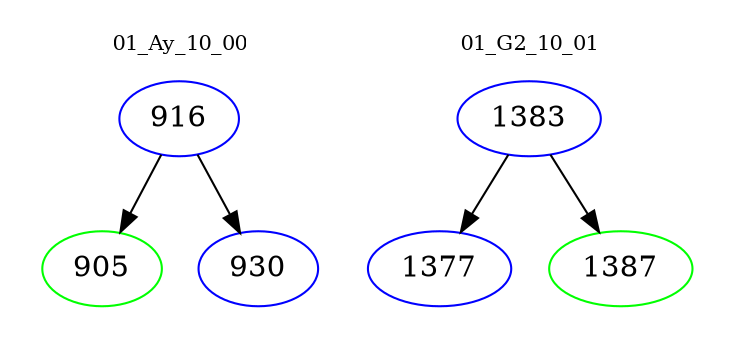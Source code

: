 digraph{
subgraph cluster_0 {
color = white
label = "01_Ay_10_00";
fontsize=10;
T0_916 [label="916", color="blue"]
T0_916 -> T0_905 [color="black"]
T0_905 [label="905", color="green"]
T0_916 -> T0_930 [color="black"]
T0_930 [label="930", color="blue"]
}
subgraph cluster_1 {
color = white
label = "01_G2_10_01";
fontsize=10;
T1_1383 [label="1383", color="blue"]
T1_1383 -> T1_1377 [color="black"]
T1_1377 [label="1377", color="blue"]
T1_1383 -> T1_1387 [color="black"]
T1_1387 [label="1387", color="green"]
}
}
